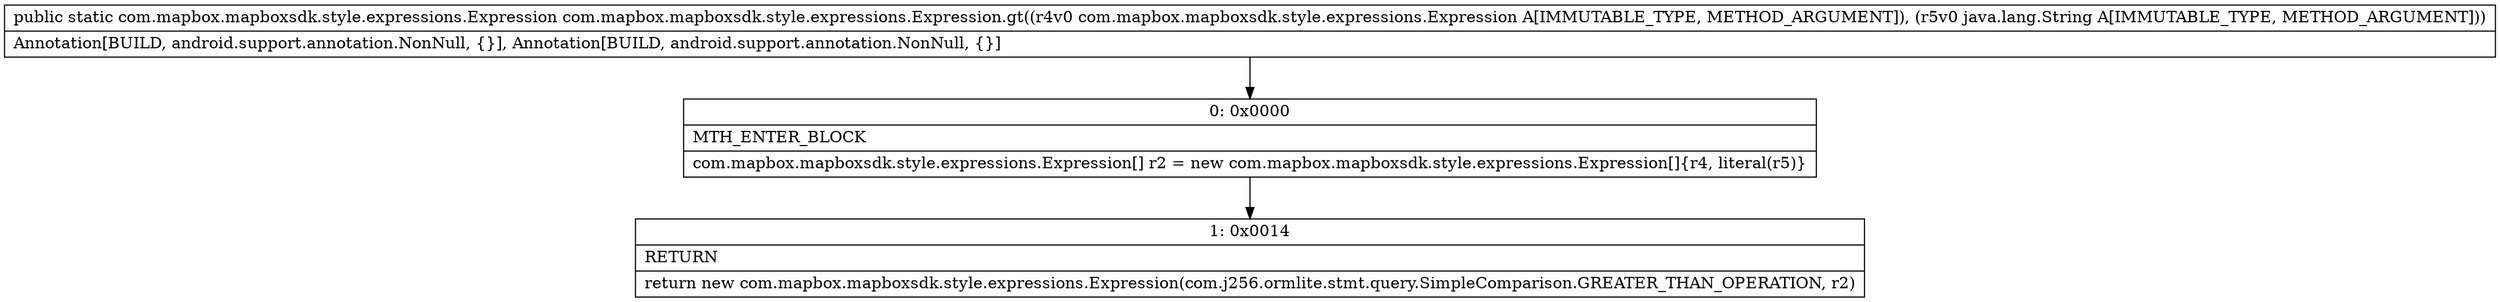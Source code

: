 digraph "CFG forcom.mapbox.mapboxsdk.style.expressions.Expression.gt(Lcom\/mapbox\/mapboxsdk\/style\/expressions\/Expression;Ljava\/lang\/String;)Lcom\/mapbox\/mapboxsdk\/style\/expressions\/Expression;" {
Node_0 [shape=record,label="{0\:\ 0x0000|MTH_ENTER_BLOCK\l|com.mapbox.mapboxsdk.style.expressions.Expression[] r2 = new com.mapbox.mapboxsdk.style.expressions.Expression[]\{r4, literal(r5)\}\l}"];
Node_1 [shape=record,label="{1\:\ 0x0014|RETURN\l|return new com.mapbox.mapboxsdk.style.expressions.Expression(com.j256.ormlite.stmt.query.SimpleComparison.GREATER_THAN_OPERATION, r2)\l}"];
MethodNode[shape=record,label="{public static com.mapbox.mapboxsdk.style.expressions.Expression com.mapbox.mapboxsdk.style.expressions.Expression.gt((r4v0 com.mapbox.mapboxsdk.style.expressions.Expression A[IMMUTABLE_TYPE, METHOD_ARGUMENT]), (r5v0 java.lang.String A[IMMUTABLE_TYPE, METHOD_ARGUMENT]))  | Annotation[BUILD, android.support.annotation.NonNull, \{\}], Annotation[BUILD, android.support.annotation.NonNull, \{\}]\l}"];
MethodNode -> Node_0;
Node_0 -> Node_1;
}

